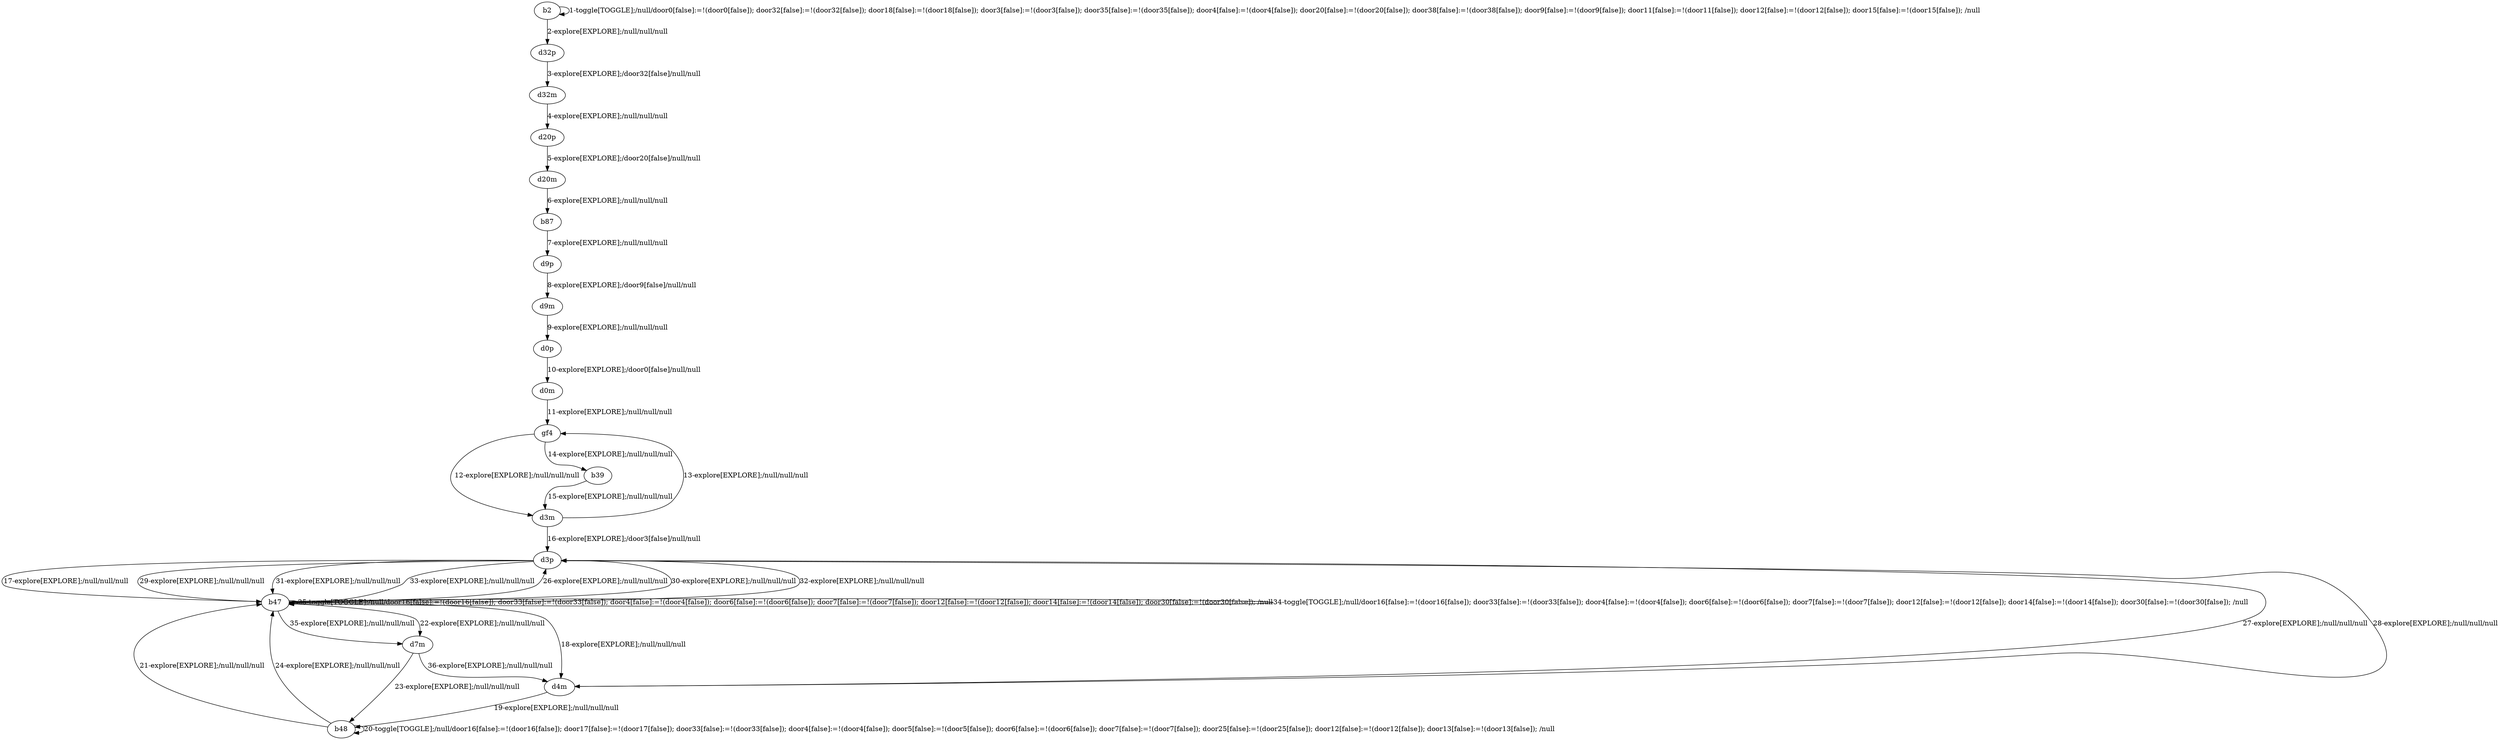# Total number of goals covered by this test: 5
# d4m --> d3p
# b47 --> d7m
# d3p --> b47
# d4m --> b48
# b47 --> d3p

digraph g {
"b2" -> "b2" [label = "1-toggle[TOGGLE];/null/door0[false]:=!(door0[false]); door32[false]:=!(door32[false]); door18[false]:=!(door18[false]); door3[false]:=!(door3[false]); door35[false]:=!(door35[false]); door4[false]:=!(door4[false]); door20[false]:=!(door20[false]); door38[false]:=!(door38[false]); door9[false]:=!(door9[false]); door11[false]:=!(door11[false]); door12[false]:=!(door12[false]); door15[false]:=!(door15[false]); /null"];
"b2" -> "d32p" [label = "2-explore[EXPLORE];/null/null/null"];
"d32p" -> "d32m" [label = "3-explore[EXPLORE];/door32[false]/null/null"];
"d32m" -> "d20p" [label = "4-explore[EXPLORE];/null/null/null"];
"d20p" -> "d20m" [label = "5-explore[EXPLORE];/door20[false]/null/null"];
"d20m" -> "b87" [label = "6-explore[EXPLORE];/null/null/null"];
"b87" -> "d9p" [label = "7-explore[EXPLORE];/null/null/null"];
"d9p" -> "d9m" [label = "8-explore[EXPLORE];/door9[false]/null/null"];
"d9m" -> "d0p" [label = "9-explore[EXPLORE];/null/null/null"];
"d0p" -> "d0m" [label = "10-explore[EXPLORE];/door0[false]/null/null"];
"d0m" -> "gf4" [label = "11-explore[EXPLORE];/null/null/null"];
"gf4" -> "d3m" [label = "12-explore[EXPLORE];/null/null/null"];
"d3m" -> "gf4" [label = "13-explore[EXPLORE];/null/null/null"];
"gf4" -> "b39" [label = "14-explore[EXPLORE];/null/null/null"];
"b39" -> "d3m" [label = "15-explore[EXPLORE];/null/null/null"];
"d3m" -> "d3p" [label = "16-explore[EXPLORE];/door3[false]/null/null"];
"d3p" -> "b47" [label = "17-explore[EXPLORE];/null/null/null"];
"b47" -> "d4m" [label = "18-explore[EXPLORE];/null/null/null"];
"d4m" -> "b48" [label = "19-explore[EXPLORE];/null/null/null"];
"b48" -> "b48" [label = "20-toggle[TOGGLE];/null/door16[false]:=!(door16[false]); door17[false]:=!(door17[false]); door33[false]:=!(door33[false]); door4[false]:=!(door4[false]); door5[false]:=!(door5[false]); door6[false]:=!(door6[false]); door7[false]:=!(door7[false]); door25[false]:=!(door25[false]); door12[false]:=!(door12[false]); door13[false]:=!(door13[false]); /null"];
"b48" -> "b47" [label = "21-explore[EXPLORE];/null/null/null"];
"b47" -> "d7m" [label = "22-explore[EXPLORE];/null/null/null"];
"d7m" -> "b48" [label = "23-explore[EXPLORE];/null/null/null"];
"b48" -> "b47" [label = "24-explore[EXPLORE];/null/null/null"];
"b47" -> "b47" [label = "25-toggle[TOGGLE];/null/door16[false]:=!(door16[false]); door33[false]:=!(door33[false]); door4[false]:=!(door4[false]); door6[false]:=!(door6[false]); door7[false]:=!(door7[false]); door12[false]:=!(door12[false]); door14[false]:=!(door14[false]); door30[false]:=!(door30[false]); /null"];
"b47" -> "d3p" [label = "26-explore[EXPLORE];/null/null/null"];
"d3p" -> "d4m" [label = "27-explore[EXPLORE];/null/null/null"];
"d4m" -> "d3p" [label = "28-explore[EXPLORE];/null/null/null"];
"d3p" -> "b47" [label = "29-explore[EXPLORE];/null/null/null"];
"b47" -> "d3p" [label = "30-explore[EXPLORE];/null/null/null"];
"d3p" -> "b47" [label = "31-explore[EXPLORE];/null/null/null"];
"b47" -> "d3p" [label = "32-explore[EXPLORE];/null/null/null"];
"d3p" -> "b47" [label = "33-explore[EXPLORE];/null/null/null"];
"b47" -> "b47" [label = "34-toggle[TOGGLE];/null/door16[false]:=!(door16[false]); door33[false]:=!(door33[false]); door4[false]:=!(door4[false]); door6[false]:=!(door6[false]); door7[false]:=!(door7[false]); door12[false]:=!(door12[false]); door14[false]:=!(door14[false]); door30[false]:=!(door30[false]); /null"];
"b47" -> "d7m" [label = "35-explore[EXPLORE];/null/null/null"];
"d7m" -> "d4m" [label = "36-explore[EXPLORE];/null/null/null"];
}